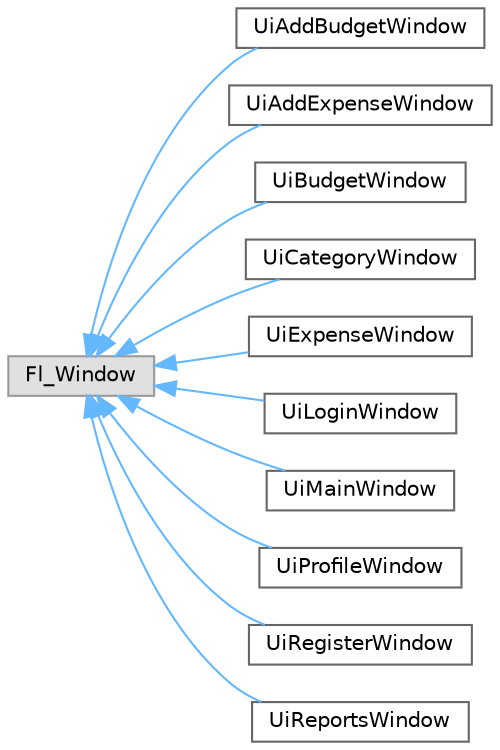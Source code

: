 digraph "Graphical Class Hierarchy"
{
 // LATEX_PDF_SIZE
  bgcolor="transparent";
  edge [fontname=Helvetica,fontsize=10,labelfontname=Helvetica,labelfontsize=10];
  node [fontname=Helvetica,fontsize=10,shape=box,height=0.2,width=0.4];
  rankdir="LR";
  Node0 [id="Node000000",label="Fl_Window",height=0.2,width=0.4,color="grey60", fillcolor="#E0E0E0", style="filled",tooltip=" "];
  Node0 -> Node1 [id="edge11_Node000000_Node000001",dir="back",color="steelblue1",style="solid",tooltip=" "];
  Node1 [id="Node000001",label="UiAddBudgetWindow",height=0.2,width=0.4,color="grey40", fillcolor="white", style="filled",URL="$class_ui_add_budget_window.html",tooltip="A window to add a new budget in the application."];
  Node0 -> Node2 [id="edge12_Node000000_Node000002",dir="back",color="steelblue1",style="solid",tooltip=" "];
  Node2 [id="Node000002",label="UiAddExpenseWindow",height=0.2,width=0.4,color="grey40", fillcolor="white", style="filled",URL="$class_ui_add_expense_window.html",tooltip=" "];
  Node0 -> Node3 [id="edge13_Node000000_Node000003",dir="back",color="steelblue1",style="solid",tooltip=" "];
  Node3 [id="Node000003",label="UiBudgetWindow",height=0.2,width=0.4,color="grey40", fillcolor="white", style="filled",URL="$class_ui_budget_window.html",tooltip="A window for managing budgets within the application."];
  Node0 -> Node4 [id="edge14_Node000000_Node000004",dir="back",color="steelblue1",style="solid",tooltip=" "];
  Node4 [id="Node000004",label="UiCategoryWindow",height=0.2,width=0.4,color="grey40", fillcolor="white", style="filled",URL="$class_ui_category_window.html",tooltip="A window for managing categories within the application."];
  Node0 -> Node5 [id="edge15_Node000000_Node000005",dir="back",color="steelblue1",style="solid",tooltip=" "];
  Node5 [id="Node000005",label="UiExpenseWindow",height=0.2,width=0.4,color="grey40", fillcolor="white", style="filled",URL="$class_ui_expense_window.html",tooltip="A window for displaying and managing expenses."];
  Node0 -> Node6 [id="edge16_Node000000_Node000006",dir="back",color="steelblue1",style="solid",tooltip=" "];
  Node6 [id="Node000006",label="UiLoginWindow",height=0.2,width=0.4,color="grey40", fillcolor="white", style="filled",URL="$class_ui_login_window.html",tooltip="A window for user login functionality."];
  Node0 -> Node7 [id="edge17_Node000000_Node000007",dir="back",color="steelblue1",style="solid",tooltip=" "];
  Node7 [id="Node000007",label="UiMainWindow",height=0.2,width=0.4,color="grey40", fillcolor="white", style="filled",URL="$class_ui_main_window.html",tooltip=" "];
  Node0 -> Node8 [id="edge18_Node000000_Node000008",dir="back",color="steelblue1",style="solid",tooltip=" "];
  Node8 [id="Node000008",label="UiProfileWindow",height=0.2,width=0.4,color="grey40", fillcolor="white", style="filled",URL="$class_ui_profile_window.html",tooltip="A window for managing user profile."];
  Node0 -> Node9 [id="edge19_Node000000_Node000009",dir="back",color="steelblue1",style="solid",tooltip=" "];
  Node9 [id="Node000009",label="UiRegisterWindow",height=0.2,width=0.4,color="grey40", fillcolor="white", style="filled",URL="$class_ui_register_window.html",tooltip="A window for user registration."];
  Node0 -> Node10 [id="edge20_Node000000_Node000010",dir="back",color="steelblue1",style="solid",tooltip=" "];
  Node10 [id="Node000010",label="UiReportsWindow",height=0.2,width=0.4,color="grey40", fillcolor="white", style="filled",URL="$class_ui_reports_window.html",tooltip="A window for generating and displaying reports."];
}

